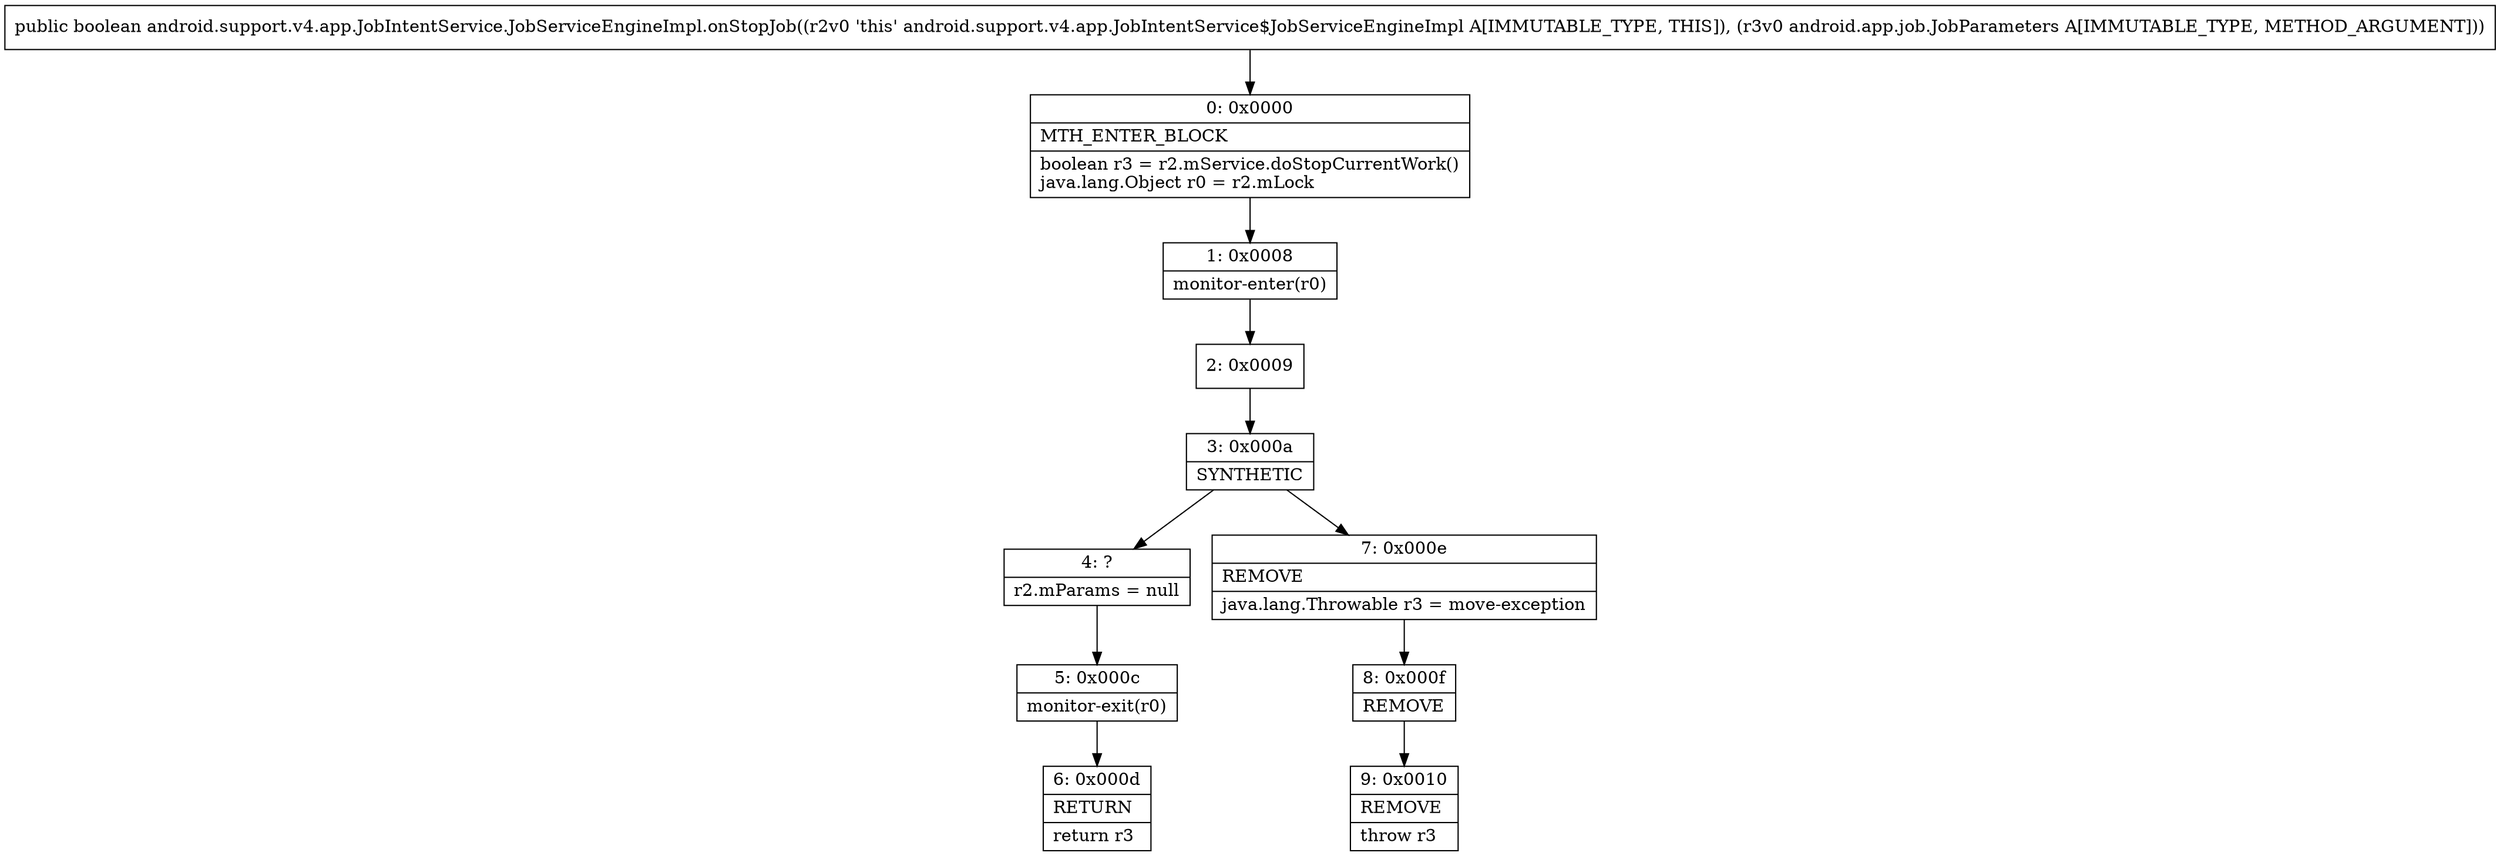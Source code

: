 digraph "CFG forandroid.support.v4.app.JobIntentService.JobServiceEngineImpl.onStopJob(Landroid\/app\/job\/JobParameters;)Z" {
Node_0 [shape=record,label="{0\:\ 0x0000|MTH_ENTER_BLOCK\l|boolean r3 = r2.mService.doStopCurrentWork()\ljava.lang.Object r0 = r2.mLock\l}"];
Node_1 [shape=record,label="{1\:\ 0x0008|monitor\-enter(r0)\l}"];
Node_2 [shape=record,label="{2\:\ 0x0009}"];
Node_3 [shape=record,label="{3\:\ 0x000a|SYNTHETIC\l}"];
Node_4 [shape=record,label="{4\:\ ?|r2.mParams = null\l}"];
Node_5 [shape=record,label="{5\:\ 0x000c|monitor\-exit(r0)\l}"];
Node_6 [shape=record,label="{6\:\ 0x000d|RETURN\l|return r3\l}"];
Node_7 [shape=record,label="{7\:\ 0x000e|REMOVE\l|java.lang.Throwable r3 = move\-exception\l}"];
Node_8 [shape=record,label="{8\:\ 0x000f|REMOVE\l}"];
Node_9 [shape=record,label="{9\:\ 0x0010|REMOVE\l|throw r3\l}"];
MethodNode[shape=record,label="{public boolean android.support.v4.app.JobIntentService.JobServiceEngineImpl.onStopJob((r2v0 'this' android.support.v4.app.JobIntentService$JobServiceEngineImpl A[IMMUTABLE_TYPE, THIS]), (r3v0 android.app.job.JobParameters A[IMMUTABLE_TYPE, METHOD_ARGUMENT])) }"];
MethodNode -> Node_0;
Node_0 -> Node_1;
Node_1 -> Node_2;
Node_2 -> Node_3;
Node_3 -> Node_4;
Node_3 -> Node_7;
Node_4 -> Node_5;
Node_5 -> Node_6;
Node_7 -> Node_8;
Node_8 -> Node_9;
}

